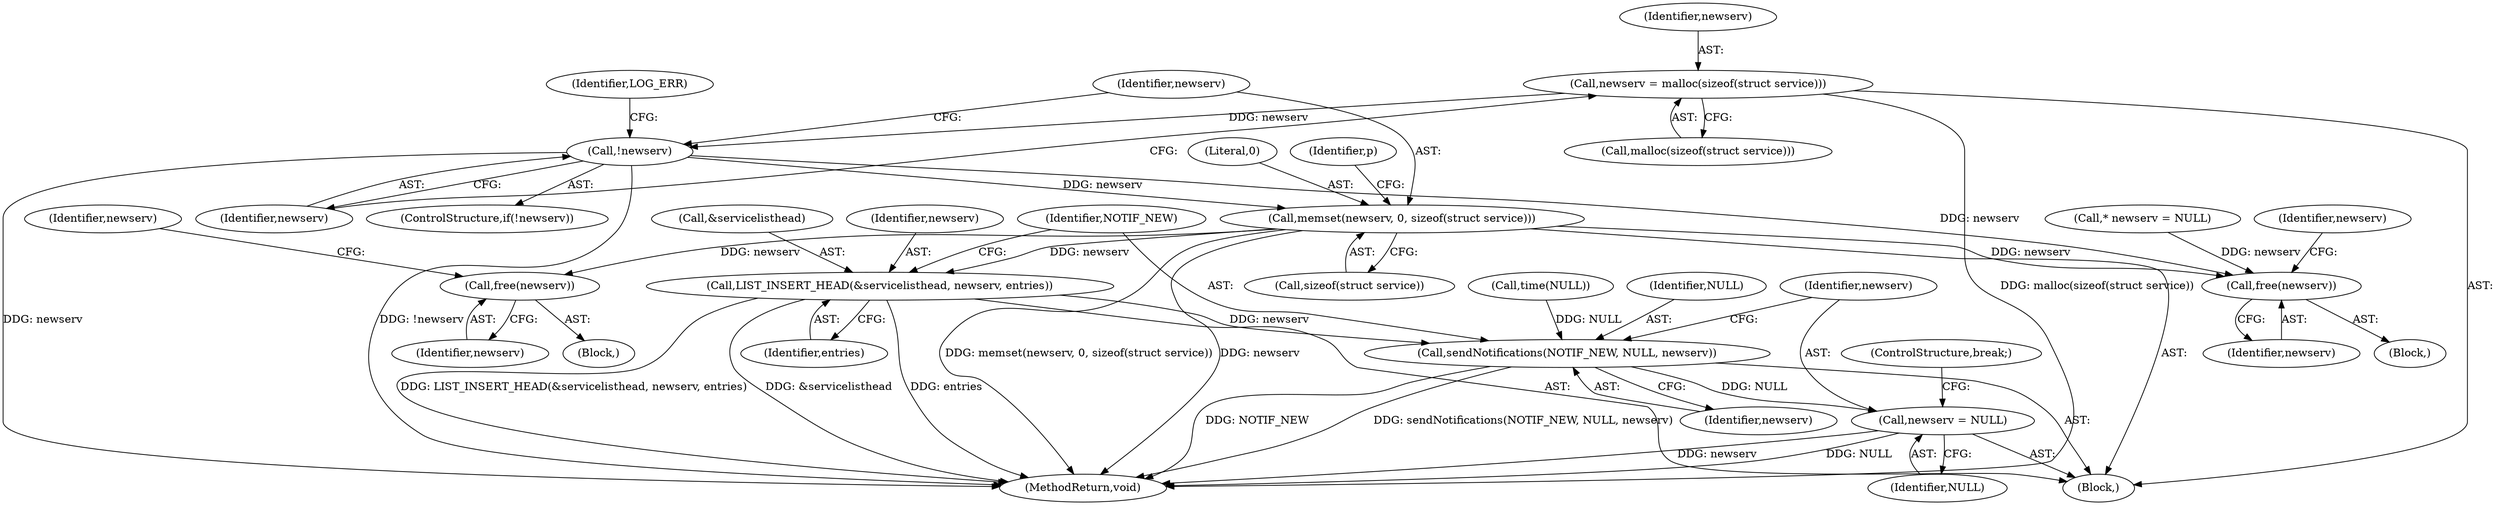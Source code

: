 digraph "0_miniupnp_b238cade9a173c6f751a34acf8ccff838a62aa47@API" {
"1000691" [label="(Call,newserv = malloc(sizeof(struct service)))"];
"1000697" [label="(Call,!newserv)"];
"1000704" [label="(Call,memset(newserv, 0, sizeof(struct service)))"];
"1001036" [label="(Call,free(newserv))"];
"1001042" [label="(Call,LIST_INSERT_HEAD(&servicelisthead, newserv, entries))"];
"1001047" [label="(Call,sendNotifications(NOTIF_NEW, NULL, newserv))"];
"1001051" [label="(Call,newserv = NULL)"];
"1001128" [label="(Call,free(newserv))"];
"1001042" [label="(Call,LIST_INSERT_HEAD(&servicelisthead, newserv, entries))"];
"1001036" [label="(Call,free(newserv))"];
"1001045" [label="(Identifier,newserv)"];
"1001144" [label="(MethodReturn,void)"];
"1000707" [label="(Call,sizeof(struct service))"];
"1001047" [label="(Call,sendNotifications(NOTIF_NEW, NULL, newserv))"];
"1001111" [label="(Block,)"];
"1001043" [label="(Call,&servicelisthead)"];
"1000698" [label="(Identifier,newserv)"];
"1001046" [label="(Identifier,entries)"];
"1000696" [label="(ControlStructure,if(!newserv))"];
"1000692" [label="(Identifier,newserv)"];
"1000705" [label="(Identifier,newserv)"];
"1000706" [label="(Literal,0)"];
"1001002" [label="(Block,)"];
"1001052" [label="(Identifier,newserv)"];
"1000711" [label="(Identifier,p)"];
"1001053" [label="(Identifier,NULL)"];
"1001128" [label="(Call,free(newserv))"];
"1000187" [label="(Call,time(NULL))"];
"1001131" [label="(Identifier,newserv)"];
"1001051" [label="(Call,newserv = NULL)"];
"1001037" [label="(Identifier,newserv)"];
"1000704" [label="(Call,memset(newserv, 0, sizeof(struct service)))"];
"1000135" [label="(Call,* newserv = NULL)"];
"1001050" [label="(Identifier,newserv)"];
"1000697" [label="(Call,!newserv)"];
"1000691" [label="(Call,newserv = malloc(sizeof(struct service)))"];
"1000701" [label="(Identifier,LOG_ERR)"];
"1000257" [label="(Block,)"];
"1001039" [label="(Identifier,newserv)"];
"1001049" [label="(Identifier,NULL)"];
"1001048" [label="(Identifier,NOTIF_NEW)"];
"1001054" [label="(ControlStructure,break;)"];
"1001129" [label="(Identifier,newserv)"];
"1000693" [label="(Call,malloc(sizeof(struct service)))"];
"1000691" -> "1000257"  [label="AST: "];
"1000691" -> "1000693"  [label="CFG: "];
"1000692" -> "1000691"  [label="AST: "];
"1000693" -> "1000691"  [label="AST: "];
"1000698" -> "1000691"  [label="CFG: "];
"1000691" -> "1001144"  [label="DDG: malloc(sizeof(struct service))"];
"1000691" -> "1000697"  [label="DDG: newserv"];
"1000697" -> "1000696"  [label="AST: "];
"1000697" -> "1000698"  [label="CFG: "];
"1000698" -> "1000697"  [label="AST: "];
"1000701" -> "1000697"  [label="CFG: "];
"1000705" -> "1000697"  [label="CFG: "];
"1000697" -> "1001144"  [label="DDG: !newserv"];
"1000697" -> "1001144"  [label="DDG: newserv"];
"1000697" -> "1000704"  [label="DDG: newserv"];
"1000697" -> "1001128"  [label="DDG: newserv"];
"1000704" -> "1000257"  [label="AST: "];
"1000704" -> "1000707"  [label="CFG: "];
"1000705" -> "1000704"  [label="AST: "];
"1000706" -> "1000704"  [label="AST: "];
"1000707" -> "1000704"  [label="AST: "];
"1000711" -> "1000704"  [label="CFG: "];
"1000704" -> "1001144"  [label="DDG: newserv"];
"1000704" -> "1001144"  [label="DDG: memset(newserv, 0, sizeof(struct service))"];
"1000704" -> "1001036"  [label="DDG: newserv"];
"1000704" -> "1001042"  [label="DDG: newserv"];
"1000704" -> "1001128"  [label="DDG: newserv"];
"1001036" -> "1001002"  [label="AST: "];
"1001036" -> "1001037"  [label="CFG: "];
"1001037" -> "1001036"  [label="AST: "];
"1001039" -> "1001036"  [label="CFG: "];
"1001042" -> "1000257"  [label="AST: "];
"1001042" -> "1001046"  [label="CFG: "];
"1001043" -> "1001042"  [label="AST: "];
"1001045" -> "1001042"  [label="AST: "];
"1001046" -> "1001042"  [label="AST: "];
"1001048" -> "1001042"  [label="CFG: "];
"1001042" -> "1001144"  [label="DDG: LIST_INSERT_HEAD(&servicelisthead, newserv, entries)"];
"1001042" -> "1001144"  [label="DDG: &servicelisthead"];
"1001042" -> "1001144"  [label="DDG: entries"];
"1001042" -> "1001047"  [label="DDG: newserv"];
"1001047" -> "1000257"  [label="AST: "];
"1001047" -> "1001050"  [label="CFG: "];
"1001048" -> "1001047"  [label="AST: "];
"1001049" -> "1001047"  [label="AST: "];
"1001050" -> "1001047"  [label="AST: "];
"1001052" -> "1001047"  [label="CFG: "];
"1001047" -> "1001144"  [label="DDG: sendNotifications(NOTIF_NEW, NULL, newserv)"];
"1001047" -> "1001144"  [label="DDG: NOTIF_NEW"];
"1000187" -> "1001047"  [label="DDG: NULL"];
"1001047" -> "1001051"  [label="DDG: NULL"];
"1001051" -> "1000257"  [label="AST: "];
"1001051" -> "1001053"  [label="CFG: "];
"1001052" -> "1001051"  [label="AST: "];
"1001053" -> "1001051"  [label="AST: "];
"1001054" -> "1001051"  [label="CFG: "];
"1001051" -> "1001144"  [label="DDG: newserv"];
"1001051" -> "1001144"  [label="DDG: NULL"];
"1001128" -> "1001111"  [label="AST: "];
"1001128" -> "1001129"  [label="CFG: "];
"1001129" -> "1001128"  [label="AST: "];
"1001131" -> "1001128"  [label="CFG: "];
"1000135" -> "1001128"  [label="DDG: newserv"];
}
